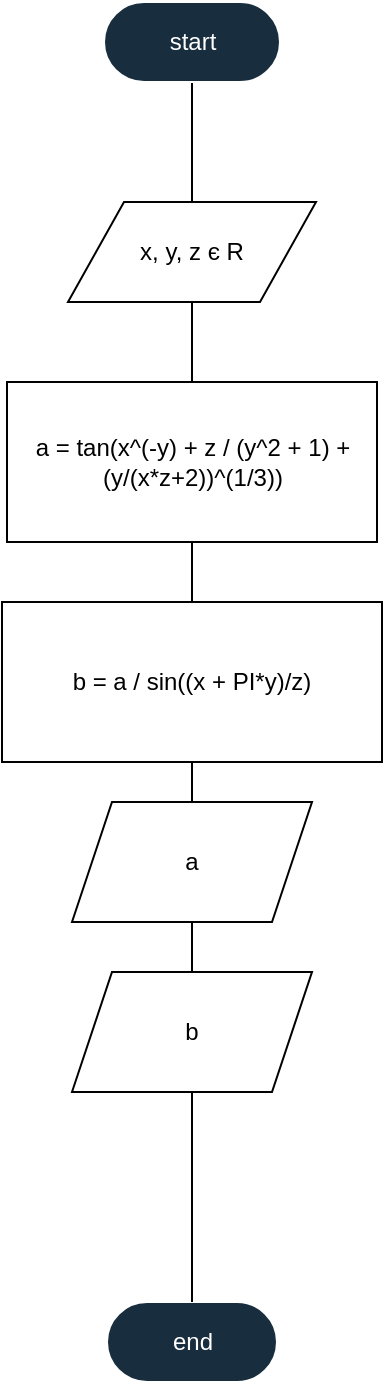 <mxfile version="15.5.6" type="device"><diagram id="y51nbcKzKfBY55RN4odw" name="Сторінка-1"><mxGraphModel dx="1221" dy="681" grid="1" gridSize="10" guides="1" tooltips="1" connect="1" arrows="1" fold="1" page="1" pageScale="1" pageWidth="827" pageHeight="1169" math="0" shadow="0"><root><mxCell id="0"/><mxCell id="1" parent="0"/><mxCell id="vsqOc6gYU_1ajdTAoZS_-1" style="edgeStyle=orthogonalEdgeStyle;rounded=0;orthogonalLoop=1;jettySize=auto;html=1;entryX=0.5;entryY=0;entryDx=0;entryDy=0;endArrow=none;endFill=0;" parent="1" source="vsqOc6gYU_1ajdTAoZS_-2" target="vsqOc6gYU_1ajdTAoZS_-4" edge="1"><mxGeometry relative="1" as="geometry"/></mxCell><mxCell id="vsqOc6gYU_1ajdTAoZS_-2" value="start" style="html=1;dashed=0;whitespace=wrap;shape=mxgraph.dfd.start;rounded=0;sketch=0;fontColor=#FFFFFF;strokeColor=#FFFFFF;fillColor=#182E3E;" parent="1" vertex="1"><mxGeometry x="127" y="40" width="88" height="40" as="geometry"/></mxCell><mxCell id="vsqOc6gYU_1ajdTAoZS_-3" style="edgeStyle=orthogonalEdgeStyle;rounded=0;orthogonalLoop=1;jettySize=auto;html=1;entryX=0.5;entryY=0;entryDx=0;entryDy=0;endArrow=none;endFill=0;" parent="1" source="vsqOc6gYU_1ajdTAoZS_-4" target="vsqOc6gYU_1ajdTAoZS_-6" edge="1"><mxGeometry relative="1" as="geometry"/></mxCell><mxCell id="vsqOc6gYU_1ajdTAoZS_-4" value="x, y, z є R" style="shape=parallelogram;perimeter=parallelogramPerimeter;whiteSpace=wrap;html=1;fixedSize=1;size=28;" parent="1" vertex="1"><mxGeometry x="109" y="140" width="124" height="50" as="geometry"/></mxCell><mxCell id="vsqOc6gYU_1ajdTAoZS_-5" style="edgeStyle=orthogonalEdgeStyle;rounded=0;orthogonalLoop=1;jettySize=auto;html=1;entryX=0.5;entryY=0;entryDx=0;entryDy=0;endArrow=none;endFill=0;" parent="1" source="vsqOc6gYU_1ajdTAoZS_-6" target="vsqOc6gYU_1ajdTAoZS_-8" edge="1"><mxGeometry relative="1" as="geometry"/></mxCell><mxCell id="vsqOc6gYU_1ajdTAoZS_-6" value="a = tan(x^(-y) + z / (y^2 + 1) + (y/(x*z+2))^(1/3))" style="rounded=0;whiteSpace=wrap;html=1;" parent="1" vertex="1"><mxGeometry x="78.5" y="230" width="185" height="80" as="geometry"/></mxCell><mxCell id="vsqOc6gYU_1ajdTAoZS_-7" style="edgeStyle=orthogonalEdgeStyle;rounded=0;orthogonalLoop=1;jettySize=auto;html=1;entryX=0.5;entryY=0;entryDx=0;entryDy=0;endArrow=none;endFill=0;" parent="1" source="vsqOc6gYU_1ajdTAoZS_-8" target="WLst3u2HSyEE9seLSAVY-1" edge="1"><mxGeometry relative="1" as="geometry"><mxPoint x="171" y="490" as="targetPoint"/></mxGeometry></mxCell><mxCell id="vsqOc6gYU_1ajdTAoZS_-8" value="b = a / sin((x + PI*y)/z)" style="rounded=0;whiteSpace=wrap;html=1;" parent="1" vertex="1"><mxGeometry x="76" y="340" width="190" height="80" as="geometry"/></mxCell><mxCell id="vsqOc6gYU_1ajdTAoZS_-19" value="end" style="html=1;dashed=0;whitespace=wrap;shape=mxgraph.dfd.start;rounded=0;sketch=0;fontColor=#FFFFFF;strokeColor=#FFFFFF;fillColor=#182E3E;" parent="1" vertex="1"><mxGeometry x="128.5" y="690" width="85" height="40" as="geometry"/></mxCell><mxCell id="WLst3u2HSyEE9seLSAVY-1" value="a" style="shape=parallelogram;perimeter=parallelogramPerimeter;whiteSpace=wrap;html=1;fixedSize=1;" vertex="1" parent="1"><mxGeometry x="111" y="440" width="120" height="60" as="geometry"/></mxCell><mxCell id="WLst3u2HSyEE9seLSAVY-2" value="" style="endArrow=none;html=1;rounded=0;exitX=0.5;exitY=1;exitDx=0;exitDy=0;" edge="1" parent="1" source="WLst3u2HSyEE9seLSAVY-1" target="WLst3u2HSyEE9seLSAVY-3"><mxGeometry width="50" height="50" relative="1" as="geometry"><mxPoint x="290" y="480" as="sourcePoint"/><mxPoint x="340" y="430" as="targetPoint"/></mxGeometry></mxCell><mxCell id="WLst3u2HSyEE9seLSAVY-3" value="b" style="shape=parallelogram;perimeter=parallelogramPerimeter;whiteSpace=wrap;html=1;fixedSize=1;" vertex="1" parent="1"><mxGeometry x="111" y="525" width="120" height="60" as="geometry"/></mxCell><mxCell id="WLst3u2HSyEE9seLSAVY-4" value="" style="endArrow=none;html=1;rounded=0;exitX=0.5;exitY=1;exitDx=0;exitDy=0;entryX=0.5;entryY=0.5;entryDx=0;entryDy=-20;entryPerimeter=0;" edge="1" parent="1" source="WLst3u2HSyEE9seLSAVY-3" target="vsqOc6gYU_1ajdTAoZS_-19"><mxGeometry width="50" height="50" relative="1" as="geometry"><mxPoint x="290" y="480" as="sourcePoint"/><mxPoint x="340" y="430" as="targetPoint"/></mxGeometry></mxCell></root></mxGraphModel></diagram></mxfile>